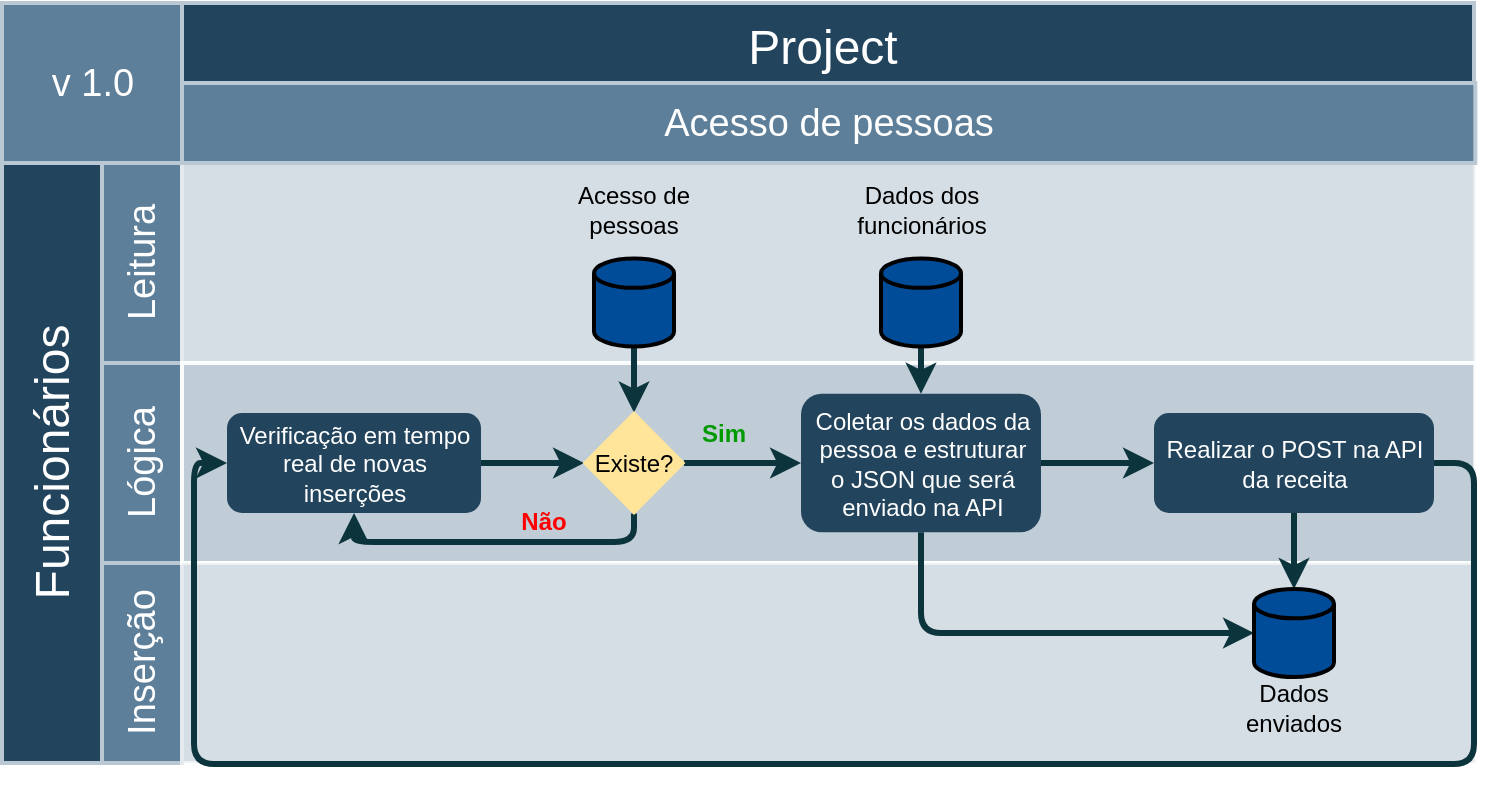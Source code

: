 <mxfile version="20.2.6" type="github">
  <diagram id="6a731a19-8d31-9384-78a2-239565b7b9f0" name="Page-1">
    <mxGraphModel dx="1386" dy="71" grid="1" gridSize="10" guides="1" tooltips="1" connect="1" arrows="1" fold="1" page="1" pageScale="1" pageWidth="1169" pageHeight="827" background="none" math="0" shadow="0">
      <root>
        <mxCell id="0" />
        <mxCell id="1" parent="0" />
        <mxCell id="56" value="Project&#xa;" style="strokeColor=#BAC8D3;fillColor=#23445D;fontSize=24;strokeWidth=2;fontFamily=Helvetica;html=1;fontColor=#FFFFFF;fontStyle=0;spacingBottom=8;spacingRight=0;spacingLeft=83;" parent="1" vertex="1">
          <mxGeometry x="154" y="850.5" width="736" height="80" as="geometry" />
        </mxCell>
        <mxCell id="57" value="Funcionários" style="strokeColor=#BAC8D3;fillColor=#23445D;fontSize=24;strokeWidth=2;horizontal=0;fontFamily=Helvetica;html=1;fontColor=#FFFFFF;fontStyle=0" parent="1" vertex="1">
          <mxGeometry x="154" y="930.5" width="50" height="300" as="geometry" />
        </mxCell>
        <mxCell id="58" value="Leitura" style="strokeColor=#BAC8D3;fillColor=#5d7f99;fontSize=19;strokeWidth=2;horizontal=0;fontFamily=Helvetica;html=1;labelBackgroundColor=none;fontColor=#FFFFFF;" parent="1" vertex="1">
          <mxGeometry x="204" y="930.5" width="40" height="100" as="geometry" />
        </mxCell>
        <mxCell id="59" value="v 1.0" style="strokeColor=#BAC8D3;fillColor=#5d7f99;fontSize=19;strokeWidth=2;fontFamily=Helvetica;html=1;labelBackgroundColor=none;fontColor=#FFFFFF;" parent="1" vertex="1">
          <mxGeometry x="154" y="850.5" width="90" height="80" as="geometry" />
        </mxCell>
        <mxCell id="60" value="Lógica" style="strokeColor=#BAC8D3;fillColor=#5d7f99;fontSize=19;strokeWidth=2;horizontal=0;fontFamily=Helvetica;html=1;labelBackgroundColor=none;fontColor=#FFFFFF;" parent="1" vertex="1">
          <mxGeometry x="204" y="1030.5" width="40" height="100" as="geometry" />
        </mxCell>
        <mxCell id="61" value="Inserção" style="strokeColor=#BAC8D3;fillColor=#5d7f99;fontSize=19;strokeWidth=2;horizontal=0;fontFamily=Helvetica;html=1;labelBackgroundColor=none;fontColor=#FFFFFF;" parent="1" vertex="1">
          <mxGeometry x="204" y="1130.5" width="40" height="100" as="geometry" />
        </mxCell>
        <mxCell id="68" value="" style="strokeColor=#FFFFFF;fillColor=#BAC8D3;fontSize=18;strokeWidth=2;fontFamily=Helvetica;html=1;opacity=60;" parent="1" vertex="1">
          <mxGeometry x="244" y="930.5" width="646.667" height="100" as="geometry" />
        </mxCell>
        <mxCell id="69" value="" style="strokeColor=#FFFFFF;fillColor=#BAC8D3;fontSize=18;strokeWidth=2;fontFamily=Helvetica;html=1;opacity=90;" parent="1" vertex="1">
          <mxGeometry x="244" y="1030.5" width="646.667" height="100" as="geometry" />
        </mxCell>
        <mxCell id="70" value="" style="strokeColor=#FFFFFF;fillColor=#BAC8D3;fontSize=18;strokeWidth=2;fontFamily=Helvetica;html=1;opacity=60;" parent="1" vertex="1">
          <mxGeometry x="244" y="1130.5" width="646.667" height="100" as="geometry" />
        </mxCell>
        <mxCell id="ti-lbpH9ii4j--zIqA8x-151" style="edgeStyle=orthogonalEdgeStyle;rounded=1;orthogonalLoop=1;jettySize=auto;html=1;exitX=1;exitY=0.5;exitDx=0;exitDy=0;entryX=0;entryY=0.5;entryDx=0;entryDy=0;fontColor=default;strokeColor=#0C343D;strokeWidth=3;" edge="1" parent="1" source="90" target="ti-lbpH9ii4j--zIqA8x-148">
          <mxGeometry relative="1" as="geometry" />
        </mxCell>
        <mxCell id="90" value="&lt;font color=&quot;#ffffff&quot;&gt;Verificação em tempo&lt;br&gt;real de novas&lt;br&gt;inserções&lt;br&gt;&lt;/font&gt;" style="rounded=1;fillColor=#23445D;strokeColor=none;strokeWidth=2;fontFamily=Helvetica;html=1;gradientColor=none;" parent="1" vertex="1">
          <mxGeometry x="266.505" y="1055.5" width="127" height="50" as="geometry" />
        </mxCell>
        <mxCell id="ti-lbpH9ii4j--zIqA8x-165" style="edgeStyle=orthogonalEdgeStyle;rounded=1;orthogonalLoop=1;jettySize=auto;html=1;exitX=0.5;exitY=1;exitDx=0;exitDy=0;entryX=0.5;entryY=0;entryDx=0;entryDy=0;entryPerimeter=0;fontColor=default;strokeColor=#0C343D;strokeWidth=3;" edge="1" parent="1" source="91" target="ti-lbpH9ii4j--zIqA8x-160">
          <mxGeometry relative="1" as="geometry" />
        </mxCell>
        <mxCell id="ti-lbpH9ii4j--zIqA8x-166" style="edgeStyle=orthogonalEdgeStyle;rounded=1;orthogonalLoop=1;jettySize=auto;html=1;exitX=1;exitY=0.5;exitDx=0;exitDy=0;entryX=0;entryY=0.5;entryDx=0;entryDy=0;fontColor=default;strokeColor=#0C343D;strokeWidth=3;" edge="1" parent="1" source="91" target="90">
          <mxGeometry relative="1" as="geometry">
            <Array as="points">
              <mxPoint x="890" y="1081" />
              <mxPoint x="890" y="1231" />
              <mxPoint x="250" y="1231" />
              <mxPoint x="250" y="1081" />
            </Array>
          </mxGeometry>
        </mxCell>
        <mxCell id="91" value="&lt;font color=&quot;#ffffff&quot;&gt;Realizar o POST na API&lt;br&gt;da receita&lt;br&gt;&lt;/font&gt;" style="rounded=1;fillColor=#23445D;strokeColor=none;strokeWidth=2;fontFamily=Helvetica;html=1;gradientColor=none;" parent="1" vertex="1">
          <mxGeometry x="730" y="1055.5" width="140" height="50" as="geometry" />
        </mxCell>
        <mxCell id="ti-lbpH9ii4j--zIqA8x-164" style="edgeStyle=orthogonalEdgeStyle;rounded=1;orthogonalLoop=1;jettySize=auto;html=1;exitX=0.5;exitY=1;exitDx=0;exitDy=0;entryX=0;entryY=0.5;entryDx=0;entryDy=0;entryPerimeter=0;fontColor=default;strokeColor=#0C343D;strokeWidth=3;" edge="1" parent="1" source="92" target="ti-lbpH9ii4j--zIqA8x-160">
          <mxGeometry relative="1" as="geometry" />
        </mxCell>
        <mxCell id="92" value="&lt;font color=&quot;#ffffff&quot;&gt;Coletar os dados da&lt;br&gt;pessoa e e&lt;/font&gt;&lt;span style=&quot;color: rgb(255, 255, 255);&quot;&gt;struturar&lt;br&gt;o JSON que&amp;nbsp;&lt;/span&gt;&lt;span style=&quot;color: rgb(255, 255, 255);&quot;&gt;será &lt;br&gt;enviado na API&lt;/span&gt;&lt;font color=&quot;#ffffff&quot;&gt;&lt;br&gt;&lt;/font&gt;" style="rounded=1;fillColor=#23445D;strokeColor=none;strokeWidth=2;fontFamily=Helvetica;html=1;gradientColor=none;" parent="1" vertex="1">
          <mxGeometry x="553.5" y="1045.88" width="120" height="69.25" as="geometry" />
        </mxCell>
        <mxCell id="114" value="" style="edgeStyle=elbowEdgeStyle;elbow=horizontal;strokeWidth=3;strokeColor=#0C343D;fontFamily=Helvetica;html=1;" parent="1" source="92" target="91" edge="1">
          <mxGeometry x="6.449" y="830.5" width="131.973" height="100" as="geometry">
            <mxPoint x="6.449" y="930.5" as="sourcePoint" />
            <mxPoint x="138.422" y="830.5" as="targetPoint" />
          </mxGeometry>
        </mxCell>
        <mxCell id="140" value="" style="group" parent="1" vertex="1" connectable="0">
          <mxGeometry x="244" y="890.5" width="646.667" height="40" as="geometry" />
        </mxCell>
        <mxCell id="141" value="Acesso de pessoas" style="strokeColor=#BAC8D3;fillColor=#5d7f99;fontSize=19;strokeWidth=2;fontFamily=Helvetica;html=1;labelBackgroundColor=none;fontColor=#FFFFFF;" parent="140" vertex="1">
          <mxGeometry width="646.666" height="40" as="geometry" />
        </mxCell>
        <mxCell id="ti-lbpH9ii4j--zIqA8x-150" style="edgeStyle=orthogonalEdgeStyle;rounded=1;orthogonalLoop=1;jettySize=auto;html=1;entryX=0.5;entryY=0;entryDx=0;entryDy=0;fontColor=default;strokeColor=#0C343D;strokeWidth=3;" edge="1" parent="1" source="ti-lbpH9ii4j--zIqA8x-144" target="ti-lbpH9ii4j--zIqA8x-148">
          <mxGeometry relative="1" as="geometry" />
        </mxCell>
        <mxCell id="ti-lbpH9ii4j--zIqA8x-144" value="" style="strokeWidth=2;html=1;shape=mxgraph.flowchart.database;whiteSpace=wrap;fillColor=#004C99;" vertex="1" parent="1">
          <mxGeometry x="450" y="978.25" width="40" height="44" as="geometry" />
        </mxCell>
        <mxCell id="ti-lbpH9ii4j--zIqA8x-152" style="edgeStyle=orthogonalEdgeStyle;rounded=1;orthogonalLoop=1;jettySize=auto;html=1;entryX=0.5;entryY=1;entryDx=0;entryDy=0;fontColor=default;strokeColor=#0C343D;strokeWidth=3;" edge="1" parent="1" source="ti-lbpH9ii4j--zIqA8x-148" target="90">
          <mxGeometry relative="1" as="geometry">
            <Array as="points">
              <mxPoint x="470" y="1120" />
              <mxPoint x="330" y="1120" />
            </Array>
          </mxGeometry>
        </mxCell>
        <mxCell id="ti-lbpH9ii4j--zIqA8x-154" style="edgeStyle=orthogonalEdgeStyle;rounded=1;orthogonalLoop=1;jettySize=auto;html=1;entryX=0;entryY=0.5;entryDx=0;entryDy=0;fontColor=default;strokeColor=#0C343D;strokeWidth=3;" edge="1" parent="1" source="ti-lbpH9ii4j--zIqA8x-148" target="92">
          <mxGeometry relative="1" as="geometry" />
        </mxCell>
        <mxCell id="ti-lbpH9ii4j--zIqA8x-148" value="&lt;font color=&quot;#000000&quot;&gt;Existe?&lt;br&gt;&lt;/font&gt;" style="rhombus;whiteSpace=wrap;html=1;fontColor=#FFFFFF;fillColor=#FFE599;strokeColor=#FFE599;" vertex="1" parent="1">
          <mxGeometry x="445" y="1055.25" width="50" height="50.5" as="geometry" />
        </mxCell>
        <mxCell id="ti-lbpH9ii4j--zIqA8x-145" value="&lt;font color=&quot;#000000&quot;&gt;Acesso de pessoas&lt;/font&gt;" style="text;html=1;strokeColor=none;fillColor=none;align=center;verticalAlign=middle;whiteSpace=wrap;rounded=0;fontColor=#FFFFFF;" vertex="1" parent="1">
          <mxGeometry x="440" y="938.75" width="60" height="30" as="geometry" />
        </mxCell>
        <mxCell id="ti-lbpH9ii4j--zIqA8x-153" value="&lt;font color=&quot;#ff0000&quot;&gt;&lt;b&gt;Não&lt;/b&gt;&lt;/font&gt;" style="text;html=1;strokeColor=none;fillColor=none;align=center;verticalAlign=middle;whiteSpace=wrap;rounded=0;fontColor=#000000;" vertex="1" parent="1">
          <mxGeometry x="400" y="1100" width="50" height="20" as="geometry" />
        </mxCell>
        <mxCell id="ti-lbpH9ii4j--zIqA8x-155" value="&lt;font color=&quot;#009900&quot;&gt;&lt;b&gt;Sim&lt;/b&gt;&lt;/font&gt;" style="text;html=1;strokeColor=none;fillColor=none;align=center;verticalAlign=middle;whiteSpace=wrap;rounded=0;fontColor=#000000;" vertex="1" parent="1">
          <mxGeometry x="490" y="1055.5" width="50" height="20" as="geometry" />
        </mxCell>
        <mxCell id="ti-lbpH9ii4j--zIqA8x-159" style="edgeStyle=orthogonalEdgeStyle;rounded=1;orthogonalLoop=1;jettySize=auto;html=1;entryX=0.5;entryY=0;entryDx=0;entryDy=0;fontColor=default;strokeColor=#0C343D;strokeWidth=3;" edge="1" parent="1" source="ti-lbpH9ii4j--zIqA8x-157" target="92">
          <mxGeometry relative="1" as="geometry" />
        </mxCell>
        <mxCell id="ti-lbpH9ii4j--zIqA8x-157" value="" style="strokeWidth=2;html=1;shape=mxgraph.flowchart.database;whiteSpace=wrap;fillColor=#004C99;" vertex="1" parent="1">
          <mxGeometry x="593.5" y="978.25" width="40" height="44" as="geometry" />
        </mxCell>
        <mxCell id="ti-lbpH9ii4j--zIqA8x-158" value="&lt;font color=&quot;#000000&quot;&gt;Dados dos funcionários&lt;/font&gt;" style="text;html=1;strokeColor=none;fillColor=none;align=center;verticalAlign=middle;whiteSpace=wrap;rounded=0;fontColor=#FFFFFF;" vertex="1" parent="1">
          <mxGeometry x="583.5" y="938.75" width="60" height="30" as="geometry" />
        </mxCell>
        <mxCell id="ti-lbpH9ii4j--zIqA8x-160" value="" style="strokeWidth=2;html=1;shape=mxgraph.flowchart.database;whiteSpace=wrap;fillColor=#004C99;" vertex="1" parent="1">
          <mxGeometry x="780" y="1143.5" width="40" height="44" as="geometry" />
        </mxCell>
        <mxCell id="ti-lbpH9ii4j--zIqA8x-161" value="&lt;font color=&quot;#000000&quot;&gt;Dados enviados&lt;/font&gt;" style="text;html=1;strokeColor=none;fillColor=none;align=center;verticalAlign=middle;whiteSpace=wrap;rounded=0;fontColor=#FFFFFF;" vertex="1" parent="1">
          <mxGeometry x="770" y="1187.5" width="60" height="30" as="geometry" />
        </mxCell>
      </root>
    </mxGraphModel>
  </diagram>
</mxfile>
